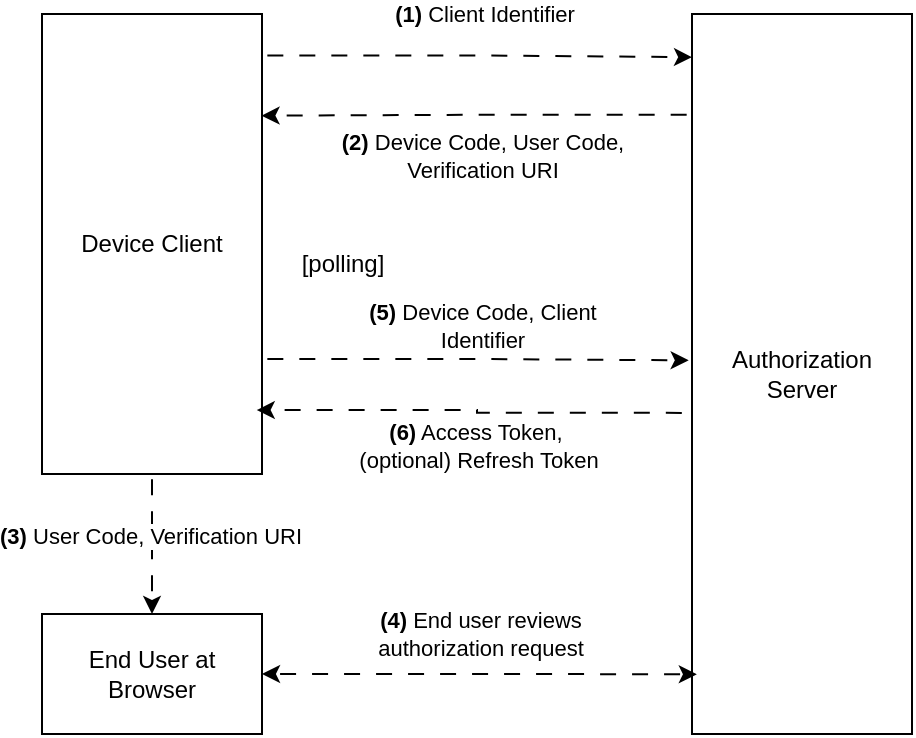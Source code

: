 <mxfile version="24.7.7">
  <diagram name="Page-1" id="ePPUTQ-LxFxindw7cg0A">
    <mxGraphModel dx="609" dy="663" grid="1" gridSize="10" guides="1" tooltips="1" connect="1" arrows="1" fold="1" page="1" pageScale="1" pageWidth="850" pageHeight="1100" math="0" shadow="0">
      <root>
        <mxCell id="0" />
        <mxCell id="1" parent="0" />
        <mxCell id="RhWlkdSUKHQgVEmwu3fJ-14" style="edgeStyle=orthogonalEdgeStyle;rounded=0;orthogonalLoop=1;jettySize=auto;html=1;exitX=0.5;exitY=1;exitDx=0;exitDy=0;exitPerimeter=0;entryX=0.5;entryY=0;entryDx=0;entryDy=0;dashed=1;dashPattern=8 8;flowAnimation=1;" edge="1" parent="1" source="RhWlkdSUKHQgVEmwu3fJ-1" target="RhWlkdSUKHQgVEmwu3fJ-2">
          <mxGeometry relative="1" as="geometry" />
        </mxCell>
        <mxCell id="RhWlkdSUKHQgVEmwu3fJ-15" value="&lt;b&gt;(3)&lt;/b&gt; User Code, Verification URI" style="edgeLabel;html=1;align=center;verticalAlign=middle;resizable=0;points=[];" vertex="1" connectable="0" parent="RhWlkdSUKHQgVEmwu3fJ-14">
          <mxGeometry x="-0.131" y="-1" relative="1" as="geometry">
            <mxPoint as="offset" />
          </mxGeometry>
        </mxCell>
        <mxCell id="RhWlkdSUKHQgVEmwu3fJ-1" value="Device Client" style="rounded=0;whiteSpace=wrap;html=1;rotation=0;points=[[0,0,0,0,0],[0,0.25,0,0,0],[0,0.33,0,0,0],[0,0.5,0,0,0],[0,0.67,0,0,0],[0,0.75,0,0,0],[0,1,0,0,0],[0.25,0,0,0,0],[0.25,1,0,0,0],[0.5,0,0,0,0],[0.5,1,0,0,0],[0.75,0,0,0,0],[0.75,1,0,0,0],[1,0,0,0,0],[1,0.09,0,0,0],[1,0.16,0,0,0],[1,0.42,0,0,0],[1,0.64,0,0,0],[1,0.75,0,0,0],[1,1,0,0,0]];" vertex="1" parent="1">
          <mxGeometry x="40" y="40" width="110" height="230" as="geometry" />
        </mxCell>
        <mxCell id="RhWlkdSUKHQgVEmwu3fJ-2" value="End User at Browser" style="rounded=0;whiteSpace=wrap;html=1;rotation=0;" vertex="1" parent="1">
          <mxGeometry x="40" y="340" width="110" height="60" as="geometry" />
        </mxCell>
        <mxCell id="RhWlkdSUKHQgVEmwu3fJ-3" value="Authorization Server" style="rounded=0;whiteSpace=wrap;html=1;rotation=0;points=[[0,0,0,0,0],[0,0.06,0,0,0],[0,0.14,0,0,0],[0,0.34,0,0,0],[0,0.42,0,0,0],[0,0.82,0,0,0],[0,1,0,0,0],[0.25,0,0,0,0],[0.25,1,0,0,0],[0.5,0,0,0,0],[0.5,1,0,0,0],[0.75,0,0,0,0],[0.75,1,0,0,0],[1,0,0,0,0],[1,0.25,0,0,0],[1,0.5,0,0,0],[1,0.75,0,0,0],[1,1,0,0,0]];" vertex="1" parent="1">
          <mxGeometry x="365" y="40" width="110" height="360" as="geometry" />
        </mxCell>
        <mxCell id="RhWlkdSUKHQgVEmwu3fJ-4" style="edgeStyle=orthogonalEdgeStyle;rounded=0;orthogonalLoop=1;jettySize=auto;html=1;exitX=1;exitY=0.09;exitDx=0;exitDy=0;exitPerimeter=0;entryX=0;entryY=0.06;entryDx=0;entryDy=0;entryPerimeter=0;dashed=1;dashPattern=8 8;flowAnimation=1;" edge="1" parent="1" source="RhWlkdSUKHQgVEmwu3fJ-1" target="RhWlkdSUKHQgVEmwu3fJ-3">
          <mxGeometry relative="1" as="geometry" />
        </mxCell>
        <mxCell id="RhWlkdSUKHQgVEmwu3fJ-6" value="&lt;b&gt;(1) &lt;/b&gt;Client Identifier" style="edgeLabel;html=1;align=center;verticalAlign=middle;resizable=0;points=[];" vertex="1" connectable="0" parent="RhWlkdSUKHQgVEmwu3fJ-4">
          <mxGeometry x="0.144" y="6" relative="1" as="geometry">
            <mxPoint x="-12" y="-16" as="offset" />
          </mxGeometry>
        </mxCell>
        <mxCell id="RhWlkdSUKHQgVEmwu3fJ-5" style="edgeStyle=orthogonalEdgeStyle;rounded=0;orthogonalLoop=1;jettySize=auto;html=1;exitX=0;exitY=0.14;exitDx=0;exitDy=0;exitPerimeter=0;entryX=0.998;entryY=0.221;entryDx=0;entryDy=0;entryPerimeter=0;dashed=1;dashPattern=8 8;flowAnimation=1;" edge="1" parent="1" source="RhWlkdSUKHQgVEmwu3fJ-3" target="RhWlkdSUKHQgVEmwu3fJ-1">
          <mxGeometry relative="1" as="geometry">
            <mxPoint x="150" y="77" as="targetPoint" />
          </mxGeometry>
        </mxCell>
        <mxCell id="RhWlkdSUKHQgVEmwu3fJ-7" value="&lt;b&gt;(2) &lt;/b&gt;Device Code, User Code,&lt;div&gt;Verification URI&lt;/div&gt;" style="edgeLabel;html=1;align=center;verticalAlign=middle;resizable=0;points=[];" vertex="1" connectable="0" parent="RhWlkdSUKHQgVEmwu3fJ-5">
          <mxGeometry x="-0.134" y="-3" relative="1" as="geometry">
            <mxPoint x="-12" y="23" as="offset" />
          </mxGeometry>
        </mxCell>
        <mxCell id="RhWlkdSUKHQgVEmwu3fJ-8" style="edgeStyle=orthogonalEdgeStyle;rounded=0;orthogonalLoop=1;jettySize=auto;html=1;exitX=1;exitY=0.75;exitDx=0;exitDy=0;exitPerimeter=0;entryX=-0.015;entryY=0.481;entryDx=0;entryDy=0;entryPerimeter=0;dashed=1;dashPattern=8 8;flowAnimation=1;" edge="1" parent="1" source="RhWlkdSUKHQgVEmwu3fJ-1" target="RhWlkdSUKHQgVEmwu3fJ-3">
          <mxGeometry relative="1" as="geometry" />
        </mxCell>
        <mxCell id="RhWlkdSUKHQgVEmwu3fJ-12" value="&lt;b&gt;(5)&lt;/b&gt; Device Code, Client&lt;div&gt;Identifier&lt;/div&gt;" style="edgeLabel;html=1;align=center;verticalAlign=middle;resizable=0;points=[];" vertex="1" connectable="0" parent="RhWlkdSUKHQgVEmwu3fJ-8">
          <mxGeometry x="-0.194" relative="1" as="geometry">
            <mxPoint x="23" y="-17" as="offset" />
          </mxGeometry>
        </mxCell>
        <mxCell id="RhWlkdSUKHQgVEmwu3fJ-11" style="edgeStyle=orthogonalEdgeStyle;rounded=0;orthogonalLoop=1;jettySize=auto;html=1;exitX=-0.022;exitY=0.554;exitDx=0;exitDy=0;exitPerimeter=0;entryX=0.976;entryY=0.861;entryDx=0;entryDy=0;entryPerimeter=0;dashed=1;dashPattern=8 8;flowAnimation=1;" edge="1" parent="1" source="RhWlkdSUKHQgVEmwu3fJ-3" target="RhWlkdSUKHQgVEmwu3fJ-1">
          <mxGeometry relative="1" as="geometry" />
        </mxCell>
        <mxCell id="RhWlkdSUKHQgVEmwu3fJ-13" value="&lt;b&gt;(6)&lt;/b&gt; Access Token,&amp;nbsp;&lt;div&gt;(optional) Refresh Token&lt;/div&gt;" style="edgeLabel;html=1;align=center;verticalAlign=middle;resizable=0;points=[];" vertex="1" connectable="0" parent="RhWlkdSUKHQgVEmwu3fJ-11">
          <mxGeometry x="0.165" y="-5" relative="1" as="geometry">
            <mxPoint x="20" y="23" as="offset" />
          </mxGeometry>
        </mxCell>
        <mxCell id="RhWlkdSUKHQgVEmwu3fJ-16" style="edgeStyle=orthogonalEdgeStyle;rounded=0;orthogonalLoop=1;jettySize=auto;html=1;exitX=1;exitY=0.5;exitDx=0;exitDy=0;entryX=0.022;entryY=0.917;entryDx=0;entryDy=0;entryPerimeter=0;dashed=1;dashPattern=8 8;flowAnimation=1;startArrow=classic;startFill=1;" edge="1" parent="1" source="RhWlkdSUKHQgVEmwu3fJ-2" target="RhWlkdSUKHQgVEmwu3fJ-3">
          <mxGeometry relative="1" as="geometry" />
        </mxCell>
        <mxCell id="RhWlkdSUKHQgVEmwu3fJ-17" value="&lt;b&gt;(4) &lt;/b&gt;End user reviews&lt;div&gt;authorization request&lt;/div&gt;" style="edgeLabel;html=1;align=center;verticalAlign=middle;resizable=0;points=[];" vertex="1" connectable="0" parent="RhWlkdSUKHQgVEmwu3fJ-16">
          <mxGeometry x="-0.183" relative="1" as="geometry">
            <mxPoint x="20" y="-20" as="offset" />
          </mxGeometry>
        </mxCell>
        <mxCell id="RhWlkdSUKHQgVEmwu3fJ-18" value="[polling]" style="text;html=1;align=center;verticalAlign=middle;resizable=0;points=[];autosize=1;strokeColor=none;fillColor=none;" vertex="1" parent="1">
          <mxGeometry x="160" y="150" width="60" height="30" as="geometry" />
        </mxCell>
      </root>
    </mxGraphModel>
  </diagram>
</mxfile>
